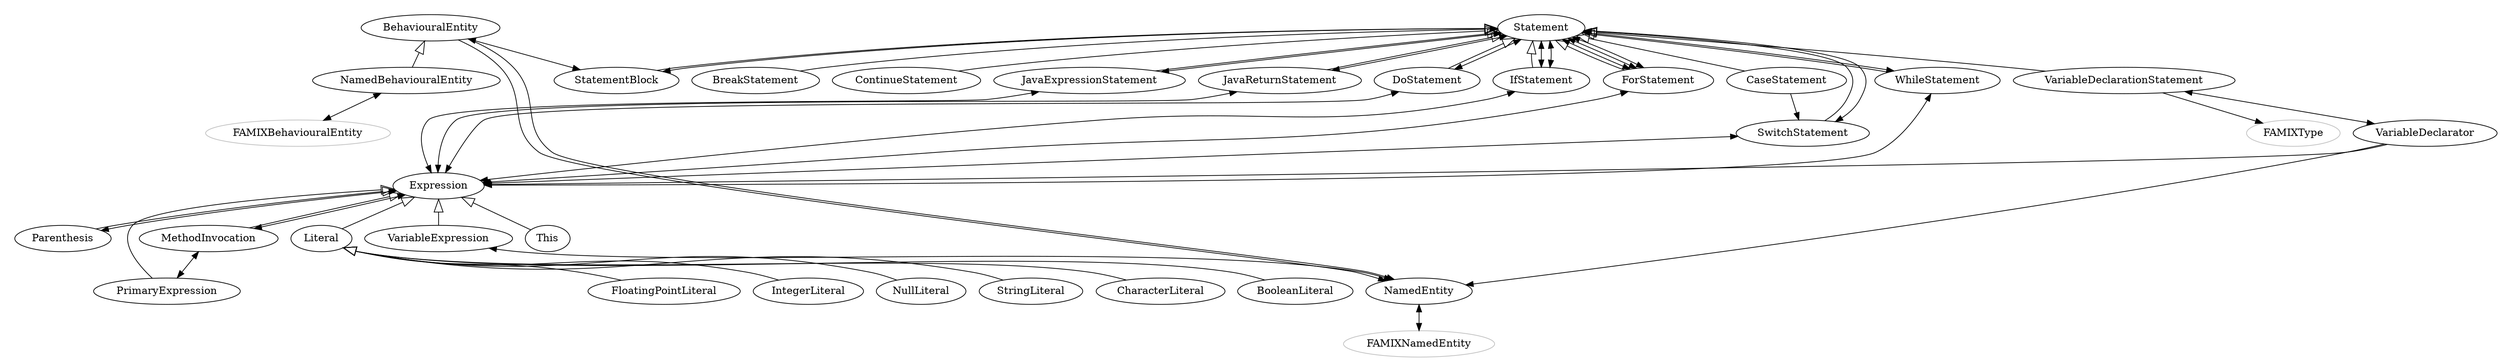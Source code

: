 digraph {
    subgraph famix {
        node[color="gray"];
        FAMIXBehaviouralEntity;
        FAMIXNamedEntity;
        FAMIXType;
    }

    subgraph inheritance {
        edge[dir="back"; arrowtail="empty"; arrowsize="1.75"];
        color=white;
            
        subgraph clusterStatementBehaviouralEntity{
            BehaviouralEntity -> NamedBehaviouralEntity;
        }
        subgraph clusterStatement{
            Statement ->                    StatementBlock;
            Statement ->      JavaExpressionStatement;
            Statement ->          JavaReturnStatement;
            Statement ->               WhileStatement;
            Statement ->                  DoStatement;
            Statement ->                  IfStatement;
            Statement ->                 ForStatement;
            Statement -> VariableDeclarationStatement;
            Statement ->              SwitchStatement;
            Statement ->                CaseStatement;
            Statement ->               BreakStatement;
            Statement ->            ContinueStatement;
        }
        subgraph clusterExpression{
            Expression -> VariableExpression;
            Expression -> PrimaryExpression;
            Expression -> Literal;
            Expression -> This;
            Expression -> Parenthesis;
            Expression -> MethodInvocation;
        }
        subgraph clusterLiteral{
            Literal -> IntegerLiteral
            Literal -> FloatingPointLiteral
            Literal -> BooleanLiteral
            Literal -> CharacterLiteral
            Literal -> StringLiteral
            Literal -> NullLiteral
        }
    }
    
    subgraph bidirectional {
        edge[dir="both"];
        BehaviouralEntity -> StatementBlock;
        StatementBlock -> Statement;
        NamedBehaviouralEntity -> FAMIXBehaviouralEntity;
        NamedEntity -> FAMIXNamedEntity;
        VariableExpression -> NamedEntity;
        
        JavaExpressionStatement -> Expression;
        JavaReturnStatement     -> Expression;
        WhileStatement          -> Expression;
        DoStatement             -> Expression;
        IfStatement             -> Expression;
        ForStatement            -> Expression;
        
        JavaExpressionStatement -> Statement;
        JavaReturnStatement     -> Statement;
        WhileStatement          -> Statement;
        DoStatement             -> Statement;
        IfStatement             -> Statement;
        IfStatement             -> Statement;
        ForStatement            -> Statement;
        ForStatement            -> Statement;
        ForStatement            -> Statement;
        
        SwitchStatement -> Statement;
        SwitchStatement -> Expression;
        
        VariableDeclarationStatement -> VariableDeclarator;
        
        Parenthesis -> Expression;
        MethodInvocation -> PrimaryExpression;
        MethodInvocation -> Expression;
    }

    BehaviouralEntity -> NamedEntity;
    BehaviouralEntity -> NamedEntity;

    VariableDeclarationStatement -> FAMIXType;
        
    VariableDeclarator -> NamedEntity;
    VariableDeclarator -> Expression;
    CaseStatement -> SwitchStatement;
}